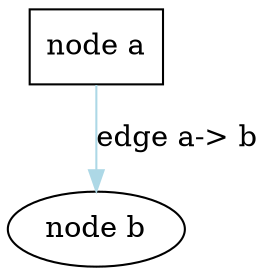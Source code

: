 #!/bin/sh
digraph G {
a[label="node a",shape=record];
b[label="node b",shape=ellipse];
a->b[label="edge a-> b",color=lightblue] ;
} 